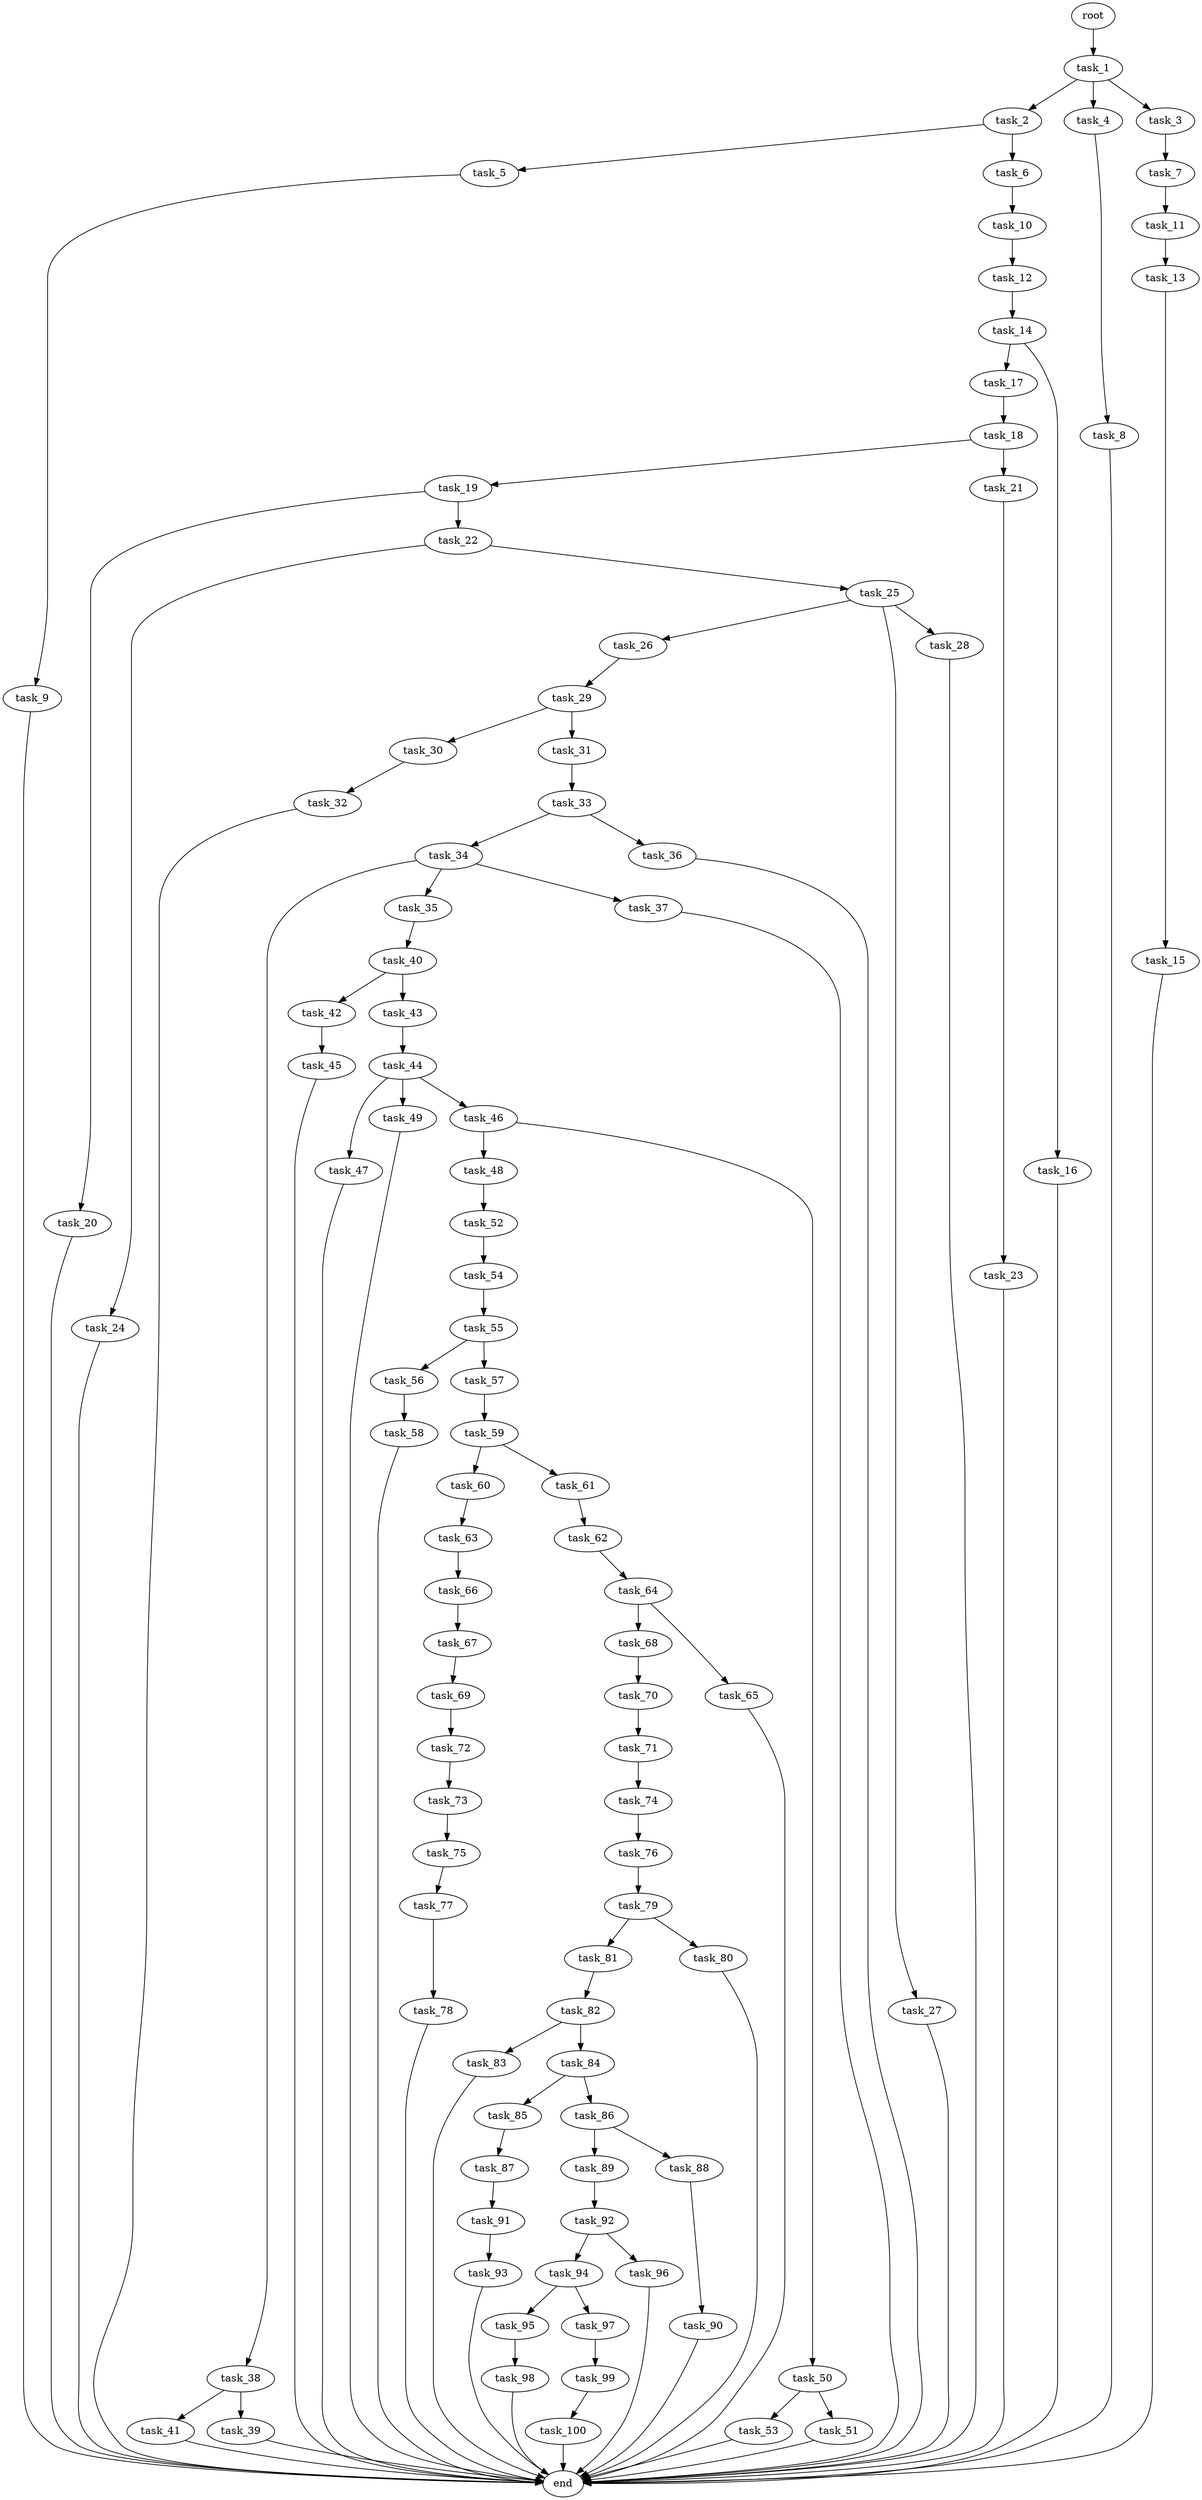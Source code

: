 digraph G {
  task_15 [size="1.972348e+11"];
  task_77 [size="1.123543e+11"];
  task_62 [size="3.636123e+09"];
  task_59 [size="6.285079e+11"];
  task_20 [size="2.349974e+11"];
  task_17 [size="2.084919e+11"];
  task_89 [size="5.472290e+11"];
  task_24 [size="4.503544e+11"];
  task_92 [size="6.342112e+11"];
  task_85 [size="1.799920e+11"];
  task_23 [size="1.087087e+11"];
  task_73 [size="2.444789e+11"];
  task_63 [size="2.896193e+10"];
  task_45 [size="2.387414e+11"];
  task_11 [size="2.556714e+11"];
  task_13 [size="2.099356e+11"];
  task_54 [size="3.496882e+11"];
  task_58 [size="8.173286e+11"];
  task_55 [size="5.173521e+11"];
  task_60 [size="5.670592e+11"];
  task_61 [size="2.163086e+11"];
  task_56 [size="3.389146e+11"];
  task_16 [size="3.948777e+11"];
  task_30 [size="9.543388e+11"];
  task_76 [size="6.312279e+11"];
  task_74 [size="1.492485e+11"];
  task_47 [size="5.336819e+10"];
  task_81 [size="4.415144e+11"];
  task_34 [size="6.173920e+11"];
  task_25 [size="5.322759e+11"];
  task_44 [size="9.646650e+11"];
  task_67 [size="5.418793e+11"];
  task_29 [size="4.518721e+10"];
  end [size="0.000000e+00"];
  task_66 [size="8.715422e+10"];
  task_2 [size="4.724928e+11"];
  task_4 [size="6.777533e+11"];
  task_86 [size="4.834684e+11"];
  task_64 [size="1.127237e+11"];
  task_36 [size="8.663829e+10"];
  task_71 [size="3.129796e+11"];
  task_94 [size="6.254041e+11"];
  task_95 [size="4.000299e+11"];
  task_96 [size="3.423192e+11"];
  task_48 [size="5.891875e+11"];
  task_53 [size="8.320920e+11"];
  task_5 [size="2.800132e+11"];
  task_79 [size="5.036075e+10"];
  task_52 [size="2.313576e+11"];
  task_31 [size="1.994269e+11"];
  task_1 [size="1.280031e+10"];
  task_82 [size="4.399650e+11"];
  task_19 [size="3.028209e+11"];
  task_40 [size="3.345796e+11"];
  task_57 [size="7.274822e+09"];
  task_83 [size="6.502703e+10"];
  task_6 [size="8.833652e+11"];
  task_80 [size="6.529403e+11"];
  task_22 [size="2.658965e+11"];
  task_99 [size="3.303635e+11"];
  task_100 [size="4.032687e+11"];
  task_84 [size="2.500821e+11"];
  task_90 [size="7.714724e+11"];
  task_49 [size="3.469495e+11"];
  task_3 [size="4.445575e+11"];
  task_14 [size="2.977832e+11"];
  task_18 [size="5.301657e+09"];
  task_42 [size="3.172008e+11"];
  task_10 [size="1.733812e+11"];
  task_70 [size="8.485050e+11"];
  task_78 [size="9.631647e+11"];
  task_50 [size="3.837495e+11"];
  task_21 [size="3.518983e+11"];
  task_32 [size="8.491505e+10"];
  task_51 [size="2.409509e+11"];
  task_46 [size="7.167835e+11"];
  task_12 [size="2.391071e+11"];
  task_9 [size="5.909407e+11"];
  task_93 [size="2.516076e+11"];
  task_43 [size="8.359412e+09"];
  task_26 [size="4.861163e+11"];
  task_41 [size="6.308586e+11"];
  task_27 [size="4.130943e+11"];
  task_68 [size="3.284400e+11"];
  task_65 [size="5.071340e+11"];
  task_39 [size="2.048005e+11"];
  task_38 [size="6.633258e+11"];
  task_72 [size="8.263554e+11"];
  task_98 [size="2.465521e+10"];
  task_28 [size="9.486708e+10"];
  task_69 [size="9.589826e+11"];
  task_88 [size="7.682308e+11"];
  task_91 [size="1.969867e+11"];
  task_8 [size="5.557111e+11"];
  task_75 [size="3.707727e+11"];
  task_33 [size="5.486238e+11"];
  root [size="0.000000e+00"];
  task_7 [size="2.243813e+11"];
  task_87 [size="8.650477e+11"];
  task_35 [size="8.144570e+11"];
  task_97 [size="8.643119e+11"];
  task_37 [size="1.845477e+11"];

  task_15 -> end [size="1.000000e-12"];
  task_77 -> task_78 [size="9.631647e+08"];
  task_62 -> task_64 [size="1.127237e+08"];
  task_59 -> task_61 [size="2.163086e+08"];
  task_59 -> task_60 [size="5.670592e+08"];
  task_20 -> end [size="1.000000e-12"];
  task_17 -> task_18 [size="5.301657e+06"];
  task_89 -> task_92 [size="6.342112e+08"];
  task_24 -> end [size="1.000000e-12"];
  task_92 -> task_94 [size="6.254041e+08"];
  task_92 -> task_96 [size="3.423192e+08"];
  task_85 -> task_87 [size="8.650477e+08"];
  task_23 -> end [size="1.000000e-12"];
  task_73 -> task_75 [size="3.707727e+08"];
  task_63 -> task_66 [size="8.715422e+07"];
  task_45 -> end [size="1.000000e-12"];
  task_11 -> task_13 [size="2.099356e+08"];
  task_13 -> task_15 [size="1.972348e+08"];
  task_54 -> task_55 [size="5.173521e+08"];
  task_58 -> end [size="1.000000e-12"];
  task_55 -> task_57 [size="7.274822e+06"];
  task_55 -> task_56 [size="3.389146e+08"];
  task_60 -> task_63 [size="2.896193e+07"];
  task_61 -> task_62 [size="3.636123e+06"];
  task_56 -> task_58 [size="8.173286e+08"];
  task_16 -> end [size="1.000000e-12"];
  task_30 -> task_32 [size="8.491505e+07"];
  task_76 -> task_79 [size="5.036075e+07"];
  task_74 -> task_76 [size="6.312279e+08"];
  task_47 -> end [size="1.000000e-12"];
  task_81 -> task_82 [size="4.399650e+08"];
  task_34 -> task_35 [size="8.144570e+08"];
  task_34 -> task_37 [size="1.845477e+08"];
  task_34 -> task_38 [size="6.633258e+08"];
  task_25 -> task_27 [size="4.130943e+08"];
  task_25 -> task_26 [size="4.861163e+08"];
  task_25 -> task_28 [size="9.486708e+07"];
  task_44 -> task_46 [size="7.167835e+08"];
  task_44 -> task_49 [size="3.469495e+08"];
  task_44 -> task_47 [size="5.336819e+07"];
  task_67 -> task_69 [size="9.589826e+08"];
  task_29 -> task_30 [size="9.543388e+08"];
  task_29 -> task_31 [size="1.994269e+08"];
  task_66 -> task_67 [size="5.418793e+08"];
  task_2 -> task_6 [size="8.833652e+08"];
  task_2 -> task_5 [size="2.800132e+08"];
  task_4 -> task_8 [size="5.557111e+08"];
  task_86 -> task_88 [size="7.682308e+08"];
  task_86 -> task_89 [size="5.472290e+08"];
  task_64 -> task_68 [size="3.284400e+08"];
  task_64 -> task_65 [size="5.071340e+08"];
  task_36 -> end [size="1.000000e-12"];
  task_71 -> task_74 [size="1.492485e+08"];
  task_94 -> task_95 [size="4.000299e+08"];
  task_94 -> task_97 [size="8.643119e+08"];
  task_95 -> task_98 [size="2.465521e+07"];
  task_96 -> end [size="1.000000e-12"];
  task_48 -> task_52 [size="2.313576e+08"];
  task_53 -> end [size="1.000000e-12"];
  task_5 -> task_9 [size="5.909407e+08"];
  task_79 -> task_81 [size="4.415144e+08"];
  task_79 -> task_80 [size="6.529403e+08"];
  task_52 -> task_54 [size="3.496882e+08"];
  task_31 -> task_33 [size="5.486238e+08"];
  task_1 -> task_2 [size="4.724928e+08"];
  task_1 -> task_4 [size="6.777533e+08"];
  task_1 -> task_3 [size="4.445575e+08"];
  task_82 -> task_84 [size="2.500821e+08"];
  task_82 -> task_83 [size="6.502703e+07"];
  task_19 -> task_20 [size="2.349974e+08"];
  task_19 -> task_22 [size="2.658965e+08"];
  task_40 -> task_43 [size="8.359412e+06"];
  task_40 -> task_42 [size="3.172008e+08"];
  task_57 -> task_59 [size="6.285079e+08"];
  task_83 -> end [size="1.000000e-12"];
  task_6 -> task_10 [size="1.733812e+08"];
  task_80 -> end [size="1.000000e-12"];
  task_22 -> task_24 [size="4.503544e+08"];
  task_22 -> task_25 [size="5.322759e+08"];
  task_99 -> task_100 [size="4.032687e+08"];
  task_100 -> end [size="1.000000e-12"];
  task_84 -> task_85 [size="1.799920e+08"];
  task_84 -> task_86 [size="4.834684e+08"];
  task_90 -> end [size="1.000000e-12"];
  task_49 -> end [size="1.000000e-12"];
  task_3 -> task_7 [size="2.243813e+08"];
  task_14 -> task_16 [size="3.948777e+08"];
  task_14 -> task_17 [size="2.084919e+08"];
  task_18 -> task_19 [size="3.028209e+08"];
  task_18 -> task_21 [size="3.518983e+08"];
  task_42 -> task_45 [size="2.387414e+08"];
  task_10 -> task_12 [size="2.391071e+08"];
  task_70 -> task_71 [size="3.129796e+08"];
  task_78 -> end [size="1.000000e-12"];
  task_50 -> task_53 [size="8.320920e+08"];
  task_50 -> task_51 [size="2.409509e+08"];
  task_21 -> task_23 [size="1.087087e+08"];
  task_32 -> end [size="1.000000e-12"];
  task_51 -> end [size="1.000000e-12"];
  task_46 -> task_48 [size="5.891875e+08"];
  task_46 -> task_50 [size="3.837495e+08"];
  task_12 -> task_14 [size="2.977832e+08"];
  task_9 -> end [size="1.000000e-12"];
  task_93 -> end [size="1.000000e-12"];
  task_43 -> task_44 [size="9.646650e+08"];
  task_26 -> task_29 [size="4.518721e+07"];
  task_41 -> end [size="1.000000e-12"];
  task_27 -> end [size="1.000000e-12"];
  task_68 -> task_70 [size="8.485050e+08"];
  task_65 -> end [size="1.000000e-12"];
  task_39 -> end [size="1.000000e-12"];
  task_38 -> task_41 [size="6.308586e+08"];
  task_38 -> task_39 [size="2.048005e+08"];
  task_72 -> task_73 [size="2.444789e+08"];
  task_98 -> end [size="1.000000e-12"];
  task_28 -> end [size="1.000000e-12"];
  task_69 -> task_72 [size="8.263554e+08"];
  task_88 -> task_90 [size="7.714724e+08"];
  task_91 -> task_93 [size="2.516076e+08"];
  task_8 -> end [size="1.000000e-12"];
  task_75 -> task_77 [size="1.123543e+08"];
  task_33 -> task_36 [size="8.663829e+07"];
  task_33 -> task_34 [size="6.173920e+08"];
  root -> task_1 [size="1.000000e-12"];
  task_7 -> task_11 [size="2.556714e+08"];
  task_87 -> task_91 [size="1.969867e+08"];
  task_35 -> task_40 [size="3.345796e+08"];
  task_97 -> task_99 [size="3.303635e+08"];
  task_37 -> end [size="1.000000e-12"];
}
